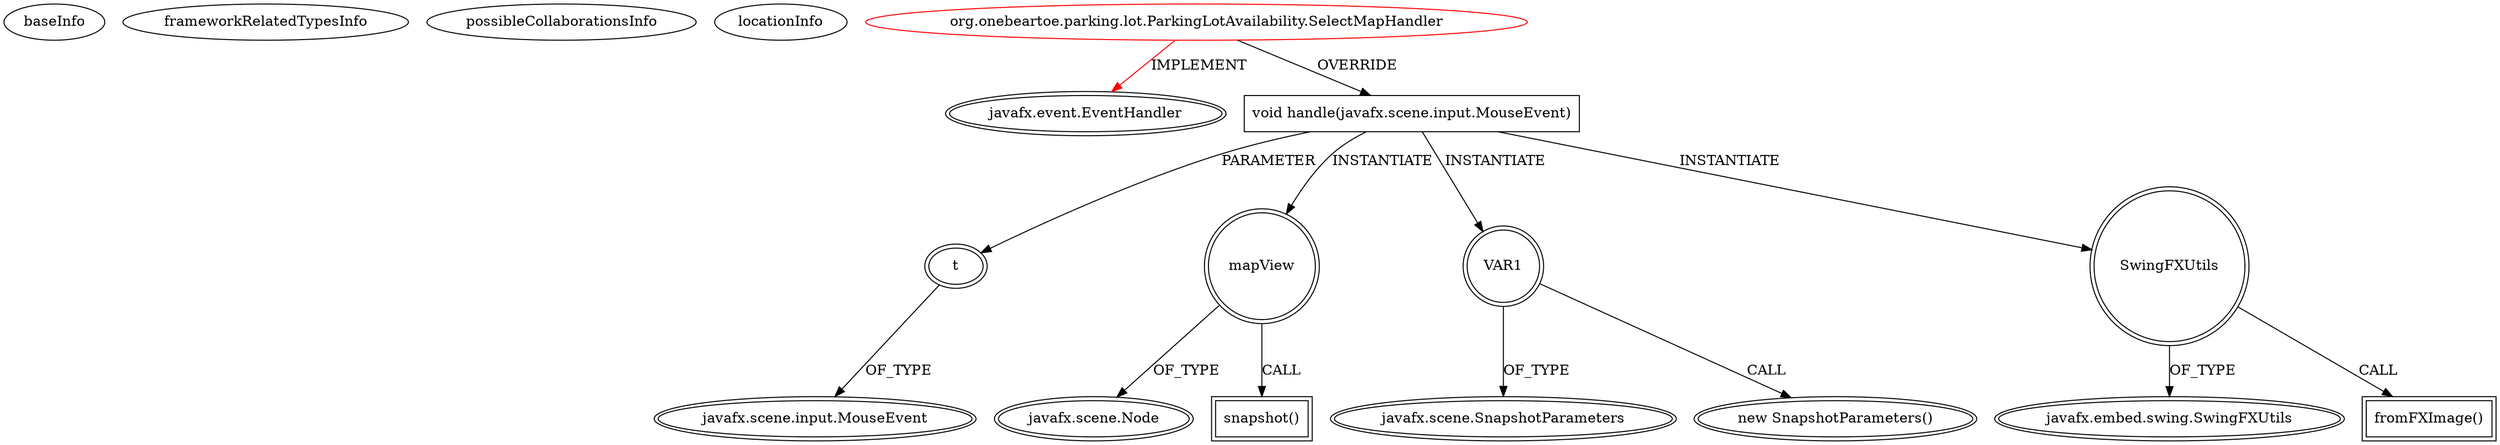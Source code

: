 digraph {
baseInfo[graphId=3814,category="extension_graph",isAnonymous=false,possibleRelation=false]
frameworkRelatedTypesInfo[0="javafx.event.EventHandler"]
possibleCollaborationsInfo[]
locationInfo[projectName="onebeartoe-parking-lot-availability",filePath="/onebeartoe-parking-lot-availability/parking-lot-availability-master/src/org/onebeartoe/parking/lot/ParkingLotAvailability.java",contextSignature="SelectMapHandler",graphId="3814"]
0[label="org.onebeartoe.parking.lot.ParkingLotAvailability.SelectMapHandler",vertexType="ROOT_CLIENT_CLASS_DECLARATION",isFrameworkType=false,color=red]
1[label="javafx.event.EventHandler",vertexType="FRAMEWORK_INTERFACE_TYPE",isFrameworkType=true,peripheries=2]
2[label="void handle(javafx.scene.input.MouseEvent)",vertexType="OVERRIDING_METHOD_DECLARATION",isFrameworkType=false,shape=box]
3[label="t",vertexType="PARAMETER_DECLARATION",isFrameworkType=true,peripheries=2]
4[label="javafx.scene.input.MouseEvent",vertexType="FRAMEWORK_CLASS_TYPE",isFrameworkType=true,peripheries=2]
5[label="mapView",vertexType="VARIABLE_EXPRESION",isFrameworkType=true,peripheries=2,shape=circle]
7[label="javafx.scene.Node",vertexType="FRAMEWORK_CLASS_TYPE",isFrameworkType=true,peripheries=2]
6[label="snapshot()",vertexType="INSIDE_CALL",isFrameworkType=true,peripheries=2,shape=box]
9[label="VAR1",vertexType="VARIABLE_EXPRESION",isFrameworkType=true,peripheries=2,shape=circle]
10[label="javafx.scene.SnapshotParameters",vertexType="FRAMEWORK_CLASS_TYPE",isFrameworkType=true,peripheries=2]
8[label="new SnapshotParameters()",vertexType="CONSTRUCTOR_CALL",isFrameworkType=true,peripheries=2]
11[label="SwingFXUtils",vertexType="VARIABLE_EXPRESION",isFrameworkType=true,peripheries=2,shape=circle]
13[label="javafx.embed.swing.SwingFXUtils",vertexType="FRAMEWORK_CLASS_TYPE",isFrameworkType=true,peripheries=2]
12[label="fromFXImage()",vertexType="INSIDE_CALL",isFrameworkType=true,peripheries=2,shape=box]
0->1[label="IMPLEMENT",color=red]
0->2[label="OVERRIDE"]
3->4[label="OF_TYPE"]
2->3[label="PARAMETER"]
2->5[label="INSTANTIATE"]
5->7[label="OF_TYPE"]
5->6[label="CALL"]
2->9[label="INSTANTIATE"]
9->10[label="OF_TYPE"]
9->8[label="CALL"]
2->11[label="INSTANTIATE"]
11->13[label="OF_TYPE"]
11->12[label="CALL"]
}
